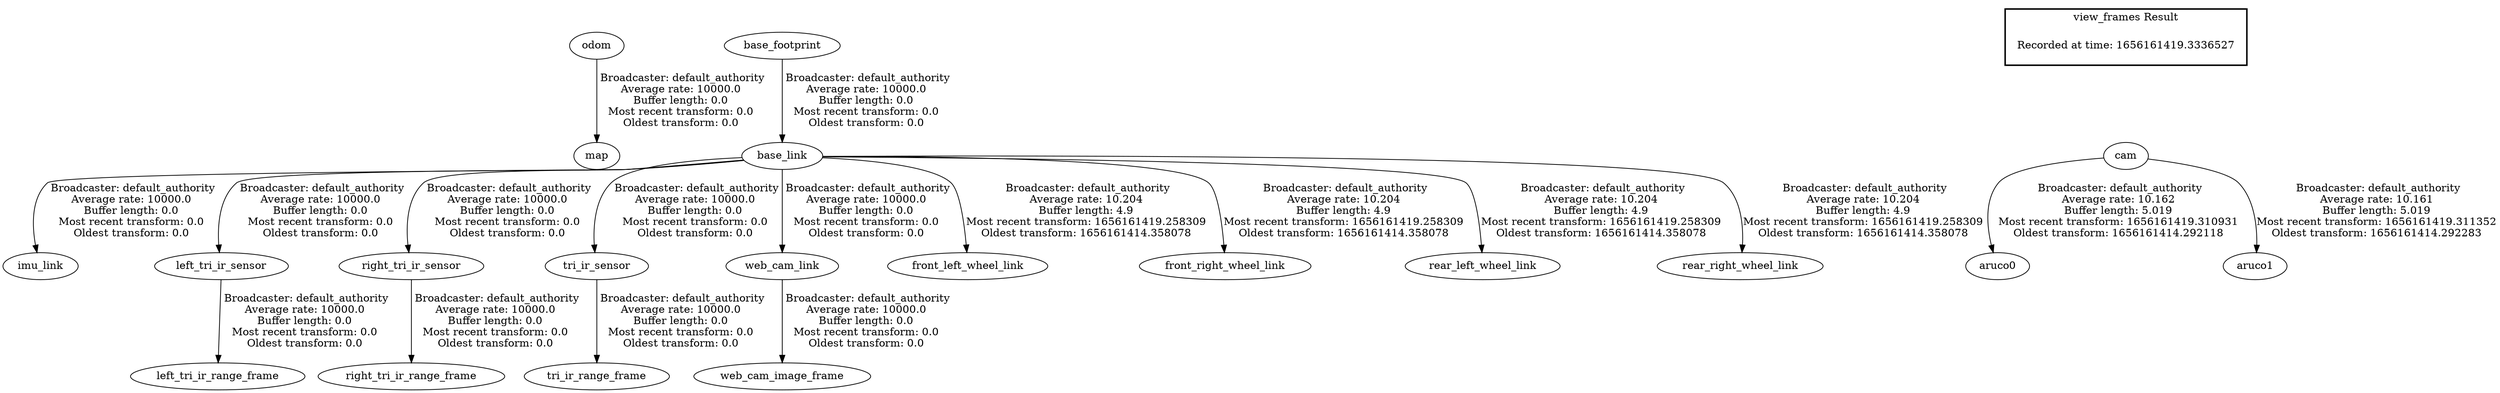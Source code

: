 digraph G {
"odom" -> "map"[label=" Broadcaster: default_authority\nAverage rate: 10000.0\nBuffer length: 0.0\nMost recent transform: 0.0\nOldest transform: 0.0\n"];
"base_footprint" -> "base_link"[label=" Broadcaster: default_authority\nAverage rate: 10000.0\nBuffer length: 0.0\nMost recent transform: 0.0\nOldest transform: 0.0\n"];
"base_link" -> "imu_link"[label=" Broadcaster: default_authority\nAverage rate: 10000.0\nBuffer length: 0.0\nMost recent transform: 0.0\nOldest transform: 0.0\n"];
"left_tri_ir_sensor" -> "left_tri_ir_range_frame"[label=" Broadcaster: default_authority\nAverage rate: 10000.0\nBuffer length: 0.0\nMost recent transform: 0.0\nOldest transform: 0.0\n"];
"base_link" -> "left_tri_ir_sensor"[label=" Broadcaster: default_authority\nAverage rate: 10000.0\nBuffer length: 0.0\nMost recent transform: 0.0\nOldest transform: 0.0\n"];
"right_tri_ir_sensor" -> "right_tri_ir_range_frame"[label=" Broadcaster: default_authority\nAverage rate: 10000.0\nBuffer length: 0.0\nMost recent transform: 0.0\nOldest transform: 0.0\n"];
"base_link" -> "right_tri_ir_sensor"[label=" Broadcaster: default_authority\nAverage rate: 10000.0\nBuffer length: 0.0\nMost recent transform: 0.0\nOldest transform: 0.0\n"];
"tri_ir_sensor" -> "tri_ir_range_frame"[label=" Broadcaster: default_authority\nAverage rate: 10000.0\nBuffer length: 0.0\nMost recent transform: 0.0\nOldest transform: 0.0\n"];
"base_link" -> "tri_ir_sensor"[label=" Broadcaster: default_authority\nAverage rate: 10000.0\nBuffer length: 0.0\nMost recent transform: 0.0\nOldest transform: 0.0\n"];
"web_cam_link" -> "web_cam_image_frame"[label=" Broadcaster: default_authority\nAverage rate: 10000.0\nBuffer length: 0.0\nMost recent transform: 0.0\nOldest transform: 0.0\n"];
"base_link" -> "web_cam_link"[label=" Broadcaster: default_authority\nAverage rate: 10000.0\nBuffer length: 0.0\nMost recent transform: 0.0\nOldest transform: 0.0\n"];
"cam" -> "aruco0"[label=" Broadcaster: default_authority\nAverage rate: 10.162\nBuffer length: 5.019\nMost recent transform: 1656161419.310931\nOldest transform: 1656161414.292118\n"];
"cam" -> "aruco1"[label=" Broadcaster: default_authority\nAverage rate: 10.161\nBuffer length: 5.019\nMost recent transform: 1656161419.311352\nOldest transform: 1656161414.292283\n"];
"base_link" -> "front_left_wheel_link"[label=" Broadcaster: default_authority\nAverage rate: 10.204\nBuffer length: 4.9\nMost recent transform: 1656161419.258309\nOldest transform: 1656161414.358078\n"];
"base_link" -> "front_right_wheel_link"[label=" Broadcaster: default_authority\nAverage rate: 10.204\nBuffer length: 4.9\nMost recent transform: 1656161419.258309\nOldest transform: 1656161414.358078\n"];
"base_link" -> "rear_left_wheel_link"[label=" Broadcaster: default_authority\nAverage rate: 10.204\nBuffer length: 4.9\nMost recent transform: 1656161419.258309\nOldest transform: 1656161414.358078\n"];
"base_link" -> "rear_right_wheel_link"[label=" Broadcaster: default_authority\nAverage rate: 10.204\nBuffer length: 4.9\nMost recent transform: 1656161419.258309\nOldest transform: 1656161414.358078\n"];
edge [style=invis];
 subgraph cluster_legend { style=bold; color=black; label ="view_frames Result";
"Recorded at time: 1656161419.3336527"[ shape=plaintext ] ;
}->"cam";
}
